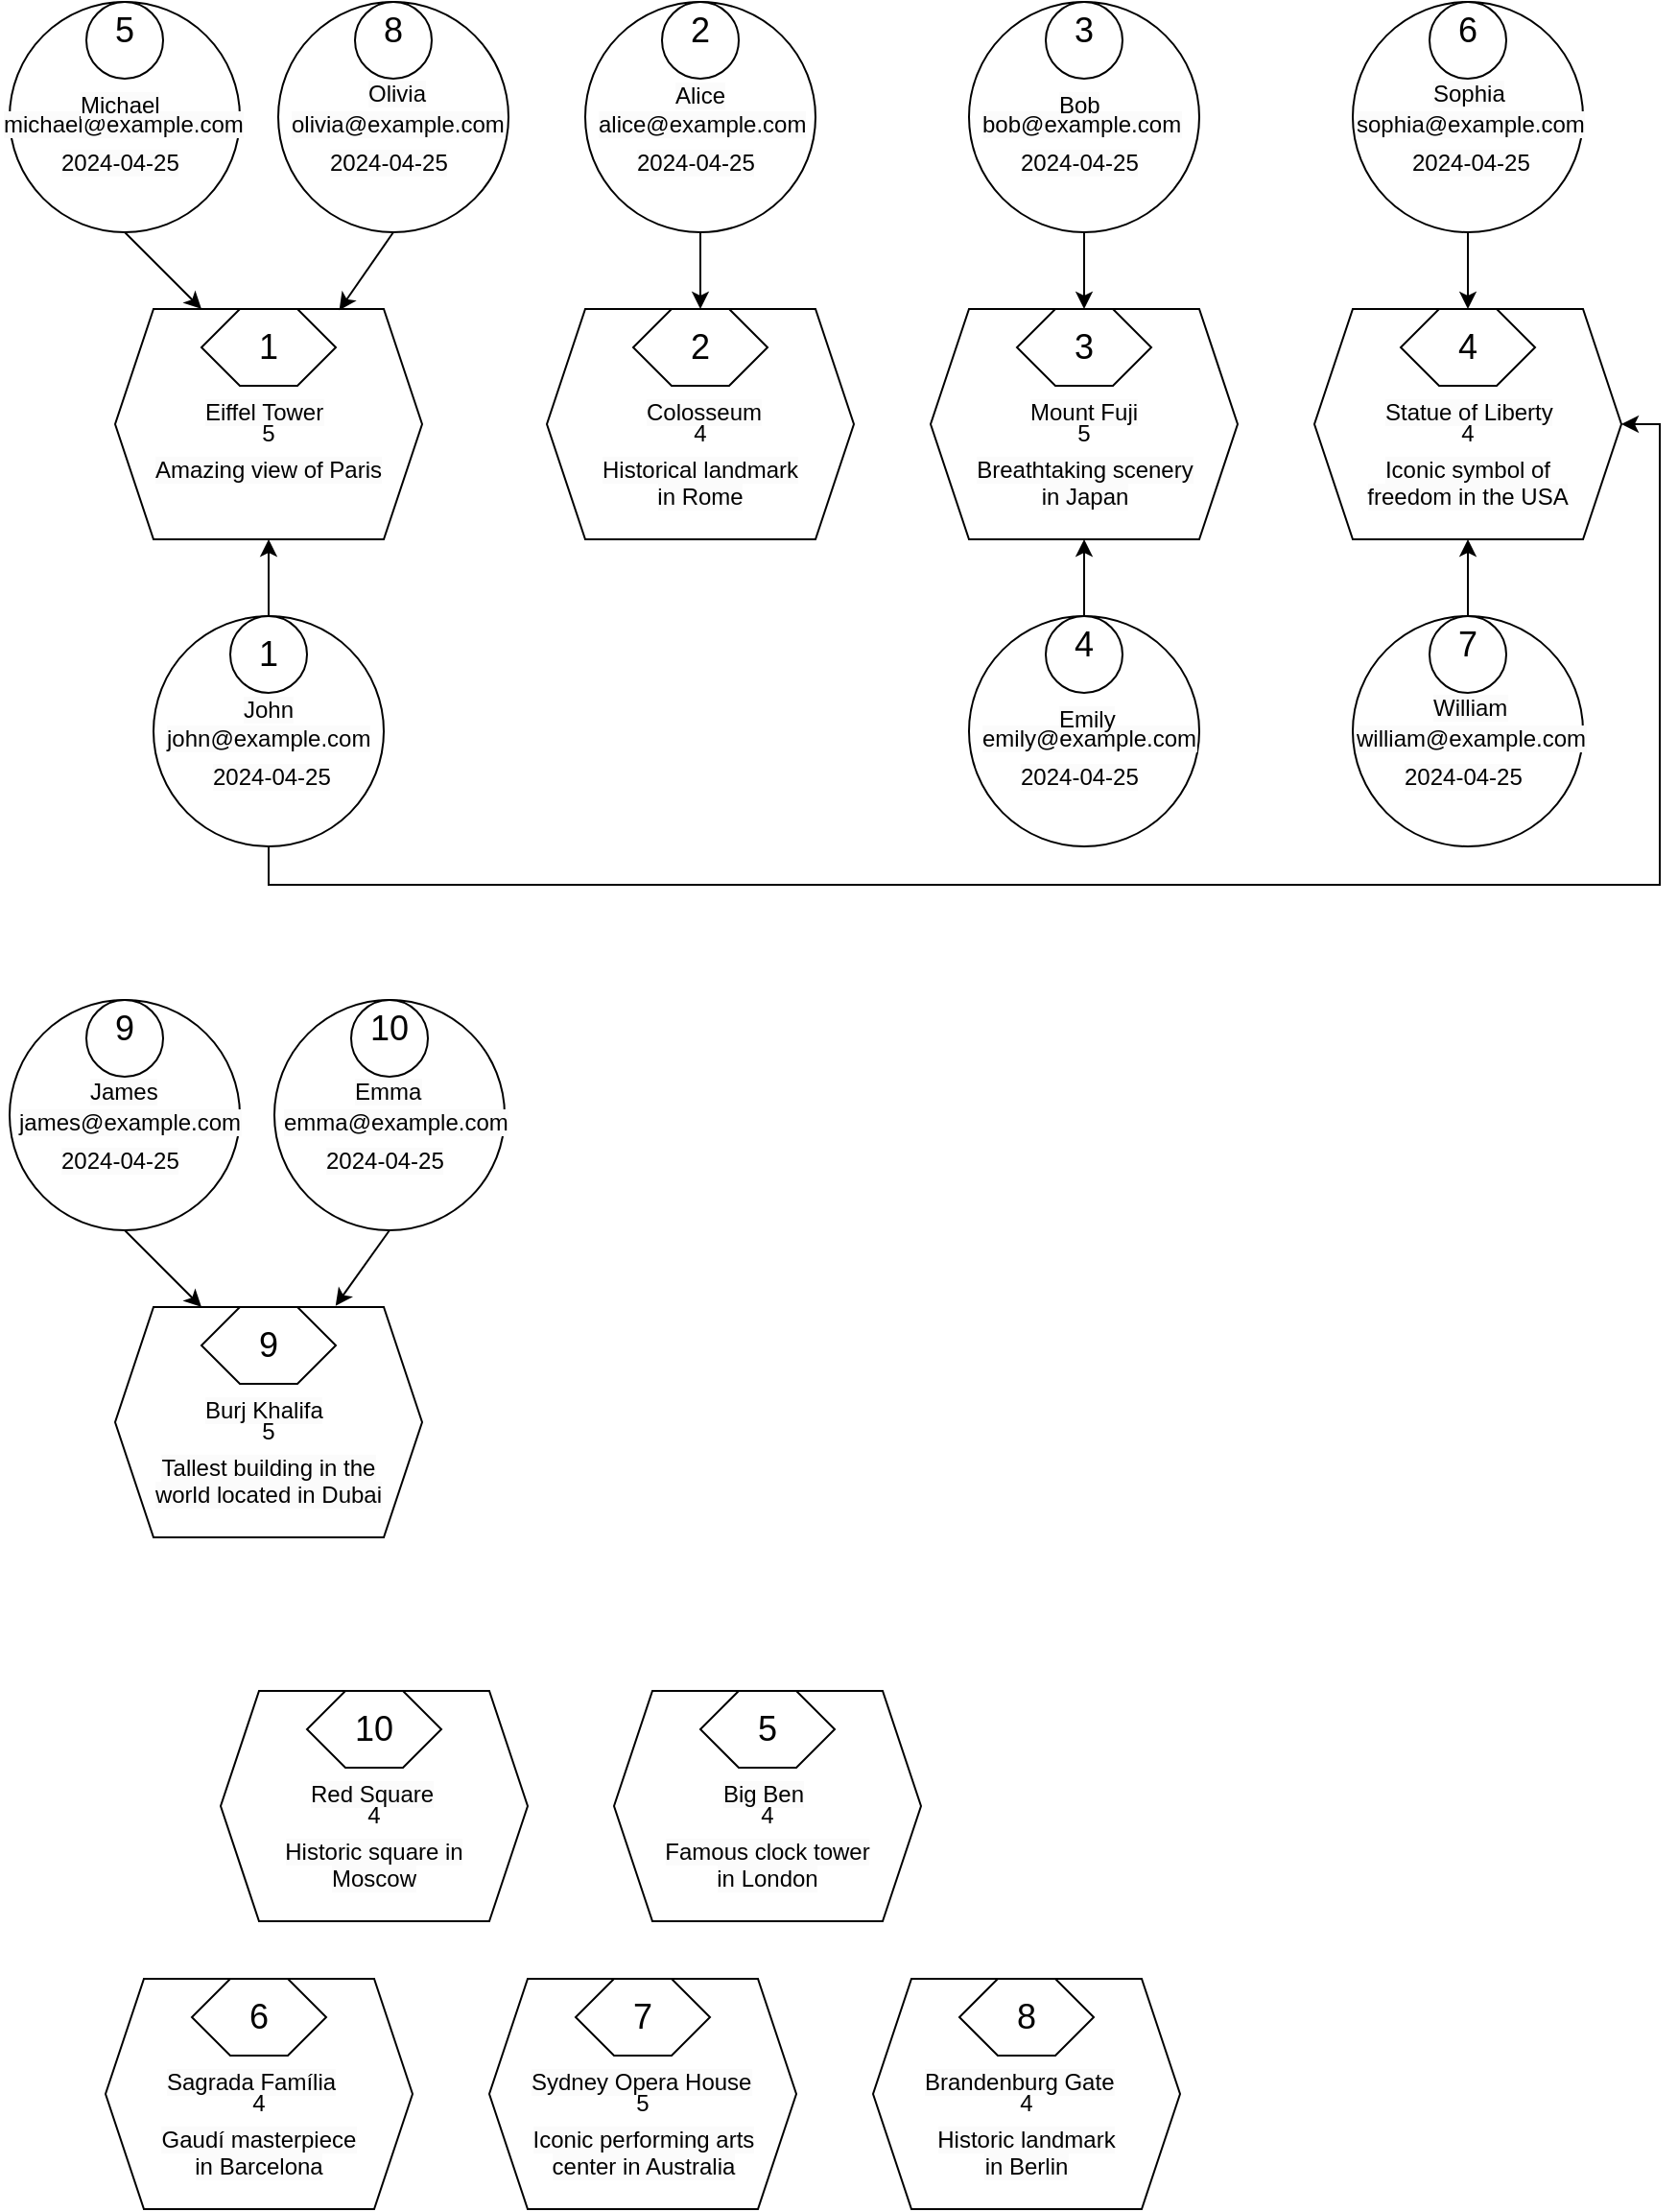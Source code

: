 <mxfile version="23.1.5" type="device">
  <diagram name="Страница — 1" id="fgAEwu1KgnqNiOHhmCx7">
    <mxGraphModel dx="1351" dy="1863" grid="1" gridSize="10" guides="1" tooltips="1" connect="1" arrows="1" fold="1" page="1" pageScale="1" pageWidth="827" pageHeight="1169" math="0" shadow="0">
      <root>
        <mxCell id="0" />
        <mxCell id="1" parent="0" />
        <mxCell id="v1UPynHFL48qkmwrka6r-1" value="" style="shape=hexagon;perimeter=hexagonPerimeter2;whiteSpace=wrap;html=1;fixedSize=1;" parent="1" vertex="1">
          <mxGeometry x="75" y="160" width="160" height="120" as="geometry" />
        </mxCell>
        <mxCell id="v1UPynHFL48qkmwrka6r-3" value="" style="shape=hexagon;perimeter=hexagonPerimeter2;whiteSpace=wrap;html=1;fixedSize=1;" parent="1" vertex="1">
          <mxGeometry x="70" y="1030" width="160" height="120" as="geometry" />
        </mxCell>
        <mxCell id="v1UPynHFL48qkmwrka6r-4" value="" style="shape=hexagon;perimeter=hexagonPerimeter2;whiteSpace=wrap;html=1;fixedSize=1;" parent="1" vertex="1">
          <mxGeometry x="270" y="1030" width="160" height="120" as="geometry" />
        </mxCell>
        <mxCell id="v1UPynHFL48qkmwrka6r-5" value="" style="shape=hexagon;perimeter=hexagonPerimeter2;whiteSpace=wrap;html=1;fixedSize=1;" parent="1" vertex="1">
          <mxGeometry x="470" y="1030" width="160" height="120" as="geometry" />
        </mxCell>
        <mxCell id="v1UPynHFL48qkmwrka6r-6" value="" style="shape=hexagon;perimeter=hexagonPerimeter2;whiteSpace=wrap;html=1;fixedSize=1;" parent="1" vertex="1">
          <mxGeometry x="75" y="680" width="160" height="120" as="geometry" />
        </mxCell>
        <mxCell id="v1UPynHFL48qkmwrka6r-7" value="" style="shape=hexagon;perimeter=hexagonPerimeter2;whiteSpace=wrap;html=1;fixedSize=1;" parent="1" vertex="1">
          <mxGeometry x="130" y="880" width="160" height="120" as="geometry" />
        </mxCell>
        <mxCell id="v1UPynHFL48qkmwrka6r-8" value="" style="shape=hexagon;perimeter=hexagonPerimeter2;whiteSpace=wrap;html=1;fixedSize=1;" parent="1" vertex="1">
          <mxGeometry x="335" y="880" width="160" height="120" as="geometry" />
        </mxCell>
        <mxCell id="v1UPynHFL48qkmwrka6r-9" value="" style="shape=hexagon;perimeter=hexagonPerimeter2;whiteSpace=wrap;html=1;fixedSize=1;" parent="1" vertex="1">
          <mxGeometry x="700" y="160" width="160" height="120" as="geometry" />
        </mxCell>
        <mxCell id="v1UPynHFL48qkmwrka6r-10" value="" style="shape=hexagon;perimeter=hexagonPerimeter2;whiteSpace=wrap;html=1;fixedSize=1;" parent="1" vertex="1">
          <mxGeometry x="500" y="160" width="160" height="120" as="geometry" />
        </mxCell>
        <mxCell id="v1UPynHFL48qkmwrka6r-11" value="" style="shape=hexagon;perimeter=hexagonPerimeter2;whiteSpace=wrap;html=1;fixedSize=1;" parent="1" vertex="1">
          <mxGeometry x="300" y="160" width="160" height="120" as="geometry" />
        </mxCell>
        <mxCell id="v1UPynHFL48qkmwrka6r-12" value="" style="shape=hexagon;perimeter=hexagonPerimeter2;whiteSpace=wrap;html=1;fixedSize=1;" parent="1" vertex="1">
          <mxGeometry x="120" y="160" width="70" height="40" as="geometry" />
        </mxCell>
        <mxCell id="v1UPynHFL48qkmwrka6r-13" value="" style="shape=hexagon;perimeter=hexagonPerimeter2;whiteSpace=wrap;html=1;fixedSize=1;" parent="1" vertex="1">
          <mxGeometry x="380" y="880" width="70" height="40" as="geometry" />
        </mxCell>
        <mxCell id="v1UPynHFL48qkmwrka6r-14" value="" style="shape=hexagon;perimeter=hexagonPerimeter2;whiteSpace=wrap;html=1;fixedSize=1;" parent="1" vertex="1">
          <mxGeometry x="745" y="160" width="70" height="40" as="geometry" />
        </mxCell>
        <mxCell id="v1UPynHFL48qkmwrka6r-15" value="" style="shape=hexagon;perimeter=hexagonPerimeter2;whiteSpace=wrap;html=1;fixedSize=1;" parent="1" vertex="1">
          <mxGeometry x="545" y="160" width="70" height="40" as="geometry" />
        </mxCell>
        <mxCell id="v1UPynHFL48qkmwrka6r-16" value="" style="shape=hexagon;perimeter=hexagonPerimeter2;whiteSpace=wrap;html=1;fixedSize=1;" parent="1" vertex="1">
          <mxGeometry x="345" y="160" width="70" height="40" as="geometry" />
        </mxCell>
        <mxCell id="v1UPynHFL48qkmwrka6r-17" value="" style="shape=hexagon;perimeter=hexagonPerimeter2;whiteSpace=wrap;html=1;fixedSize=1;" parent="1" vertex="1">
          <mxGeometry x="115" y="1030" width="70" height="40" as="geometry" />
        </mxCell>
        <mxCell id="v1UPynHFL48qkmwrka6r-18" value="" style="shape=hexagon;perimeter=hexagonPerimeter2;whiteSpace=wrap;html=1;fixedSize=1;" parent="1" vertex="1">
          <mxGeometry x="315" y="1030" width="70" height="40" as="geometry" />
        </mxCell>
        <mxCell id="v1UPynHFL48qkmwrka6r-19" value="" style="shape=hexagon;perimeter=hexagonPerimeter2;whiteSpace=wrap;html=1;fixedSize=1;" parent="1" vertex="1">
          <mxGeometry x="515" y="1030" width="70" height="40" as="geometry" />
        </mxCell>
        <mxCell id="v1UPynHFL48qkmwrka6r-20" value="" style="shape=hexagon;perimeter=hexagonPerimeter2;whiteSpace=wrap;html=1;fixedSize=1;" parent="1" vertex="1">
          <mxGeometry x="120" y="680" width="70" height="40" as="geometry" />
        </mxCell>
        <mxCell id="v1UPynHFL48qkmwrka6r-21" value="" style="shape=hexagon;perimeter=hexagonPerimeter2;whiteSpace=wrap;html=1;fixedSize=1;" parent="1" vertex="1">
          <mxGeometry x="175" y="880" width="70" height="40" as="geometry" />
        </mxCell>
        <mxCell id="v1UPynHFL48qkmwrka6r-23" value="&lt;font style=&quot;font-size: 18px;&quot;&gt;1&lt;/font&gt;" style="text;html=1;align=center;verticalAlign=middle;whiteSpace=wrap;rounded=0;" parent="1" vertex="1">
          <mxGeometry x="125" y="165" width="60" height="30" as="geometry" />
        </mxCell>
        <mxCell id="v1UPynHFL48qkmwrka6r-24" value="&lt;font style=&quot;font-size: 18px;&quot;&gt;2&lt;/font&gt;" style="text;html=1;align=center;verticalAlign=middle;whiteSpace=wrap;rounded=0;" parent="1" vertex="1">
          <mxGeometry x="350" y="165" width="60" height="30" as="geometry" />
        </mxCell>
        <mxCell id="v1UPynHFL48qkmwrka6r-25" value="&lt;font style=&quot;font-size: 18px;&quot;&gt;3&lt;/font&gt;" style="text;html=1;align=center;verticalAlign=middle;whiteSpace=wrap;rounded=0;" parent="1" vertex="1">
          <mxGeometry x="550" y="165" width="60" height="30" as="geometry" />
        </mxCell>
        <mxCell id="v1UPynHFL48qkmwrka6r-26" value="&lt;font style=&quot;font-size: 18px;&quot;&gt;4&lt;/font&gt;" style="text;html=1;align=center;verticalAlign=middle;whiteSpace=wrap;rounded=0;" parent="1" vertex="1">
          <mxGeometry x="750" y="165" width="60" height="30" as="geometry" />
        </mxCell>
        <mxCell id="v1UPynHFL48qkmwrka6r-27" value="&lt;font style=&quot;font-size: 18px;&quot;&gt;5&lt;/font&gt;" style="text;html=1;align=center;verticalAlign=middle;whiteSpace=wrap;rounded=0;" parent="1" vertex="1">
          <mxGeometry x="385" y="885" width="60" height="30" as="geometry" />
        </mxCell>
        <mxCell id="v1UPynHFL48qkmwrka6r-28" value="&lt;font style=&quot;font-size: 18px;&quot;&gt;6&lt;/font&gt;" style="text;html=1;align=center;verticalAlign=middle;whiteSpace=wrap;rounded=0;" parent="1" vertex="1">
          <mxGeometry x="120" y="1035" width="60" height="30" as="geometry" />
        </mxCell>
        <mxCell id="v1UPynHFL48qkmwrka6r-29" value="&lt;font style=&quot;font-size: 18px;&quot;&gt;7&lt;/font&gt;" style="text;html=1;align=center;verticalAlign=middle;whiteSpace=wrap;rounded=0;" parent="1" vertex="1">
          <mxGeometry x="320" y="1035" width="60" height="30" as="geometry" />
        </mxCell>
        <mxCell id="v1UPynHFL48qkmwrka6r-30" value="&lt;font style=&quot;font-size: 18px;&quot;&gt;8&lt;/font&gt;" style="text;html=1;align=center;verticalAlign=middle;whiteSpace=wrap;rounded=0;" parent="1" vertex="1">
          <mxGeometry x="520" y="1035" width="60" height="30" as="geometry" />
        </mxCell>
        <mxCell id="v1UPynHFL48qkmwrka6r-31" value="&lt;font style=&quot;font-size: 18px;&quot;&gt;9&lt;/font&gt;" style="text;html=1;align=center;verticalAlign=middle;whiteSpace=wrap;rounded=0;" parent="1" vertex="1">
          <mxGeometry x="125" y="685" width="60" height="30" as="geometry" />
        </mxCell>
        <mxCell id="v1UPynHFL48qkmwrka6r-32" value="&lt;font style=&quot;font-size: 18px;&quot;&gt;10&lt;/font&gt;" style="text;html=1;align=center;verticalAlign=middle;whiteSpace=wrap;rounded=0;" parent="1" vertex="1">
          <mxGeometry x="180" y="885" width="60" height="30" as="geometry" />
        </mxCell>
        <mxCell id="v1UPynHFL48qkmwrka6r-33" value="&lt;span style=&quot;color: rgb(0, 0, 0); font-family: Helvetica; font-size: 12px; font-style: normal; font-variant-ligatures: normal; font-variant-caps: normal; font-weight: 400; letter-spacing: normal; orphans: 2; text-align: left; text-indent: 0px; text-transform: none; widows: 2; word-spacing: 0px; -webkit-text-stroke-width: 0px; background-color: rgb(251, 251, 251); text-decoration-thickness: initial; text-decoration-style: initial; text-decoration-color: initial; float: none; display: inline !important;&quot;&gt;Eiffel Tower&lt;/span&gt;" style="text;whiteSpace=wrap;html=1;" parent="1" vertex="1">
          <mxGeometry x="120" y="200" width="70" height="40" as="geometry" />
        </mxCell>
        <mxCell id="v1UPynHFL48qkmwrka6r-34" value="&lt;span style=&quot;color: rgb(0, 0, 0); font-family: Helvetica; font-size: 12px; font-style: normal; font-variant-ligatures: normal; font-variant-caps: normal; font-weight: 400; letter-spacing: normal; orphans: 2; text-align: left; text-indent: 0px; text-transform: none; widows: 2; word-spacing: 0px; -webkit-text-stroke-width: 0px; background-color: rgb(251, 251, 251); text-decoration-thickness: initial; text-decoration-style: initial; text-decoration-color: initial; float: none; display: inline !important;&quot;&gt;Colosseum&lt;/span&gt;" style="text;whiteSpace=wrap;html=1;" parent="1" vertex="1">
          <mxGeometry x="350" y="200" width="60" height="40" as="geometry" />
        </mxCell>
        <mxCell id="v1UPynHFL48qkmwrka6r-35" value="&lt;span style=&quot;color: rgb(0, 0, 0); font-family: Helvetica; font-size: 12px; font-style: normal; font-variant-ligatures: normal; font-variant-caps: normal; font-weight: 400; letter-spacing: normal; orphans: 2; text-align: left; text-indent: 0px; text-transform: none; widows: 2; word-spacing: 0px; -webkit-text-stroke-width: 0px; background-color: rgb(251, 251, 251); text-decoration-thickness: initial; text-decoration-style: initial; text-decoration-color: initial; float: none; display: inline !important;&quot;&gt;Mount Fuji&lt;/span&gt;" style="text;whiteSpace=wrap;html=1;" parent="1" vertex="1">
          <mxGeometry x="550" y="200" width="60" height="40" as="geometry" />
        </mxCell>
        <mxCell id="v1UPynHFL48qkmwrka6r-36" value="&lt;span style=&quot;color: rgb(0, 0, 0); font-family: Helvetica; font-size: 12px; font-style: normal; font-variant-ligatures: normal; font-variant-caps: normal; font-weight: 400; letter-spacing: normal; orphans: 2; text-align: left; text-indent: 0px; text-transform: none; widows: 2; word-spacing: 0px; -webkit-text-stroke-width: 0px; background-color: rgb(251, 251, 251); text-decoration-thickness: initial; text-decoration-style: initial; text-decoration-color: initial; float: none; display: inline !important;&quot;&gt;Statue of Liberty&lt;/span&gt;" style="text;whiteSpace=wrap;html=1;" parent="1" vertex="1">
          <mxGeometry x="735" y="200" width="90" height="40" as="geometry" />
        </mxCell>
        <mxCell id="v1UPynHFL48qkmwrka6r-37" value="&lt;span style=&quot;color: rgb(0, 0, 0); font-family: Helvetica; font-size: 12px; font-style: normal; font-variant-ligatures: normal; font-variant-caps: normal; font-weight: 400; letter-spacing: normal; orphans: 2; text-align: left; text-indent: 0px; text-transform: none; widows: 2; word-spacing: 0px; -webkit-text-stroke-width: 0px; background-color: rgb(251, 251, 251); text-decoration-thickness: initial; text-decoration-style: initial; text-decoration-color: initial; float: none; display: inline !important;&quot;&gt;Big Ben&lt;/span&gt;" style="text;whiteSpace=wrap;html=1;" parent="1" vertex="1">
          <mxGeometry x="390" y="920" width="50" height="40" as="geometry" />
        </mxCell>
        <mxCell id="v1UPynHFL48qkmwrka6r-38" value="&lt;span style=&quot;color: rgb(0, 0, 0); font-family: Helvetica; font-size: 12px; font-style: normal; font-variant-ligatures: normal; font-variant-caps: normal; font-weight: 400; letter-spacing: normal; orphans: 2; text-align: left; text-indent: 0px; text-transform: none; widows: 2; word-spacing: 0px; -webkit-text-stroke-width: 0px; background-color: rgb(251, 251, 251); text-decoration-thickness: initial; text-decoration-style: initial; text-decoration-color: initial; float: none; display: inline !important;&quot;&gt;Sagrada Família&lt;/span&gt;" style="text;whiteSpace=wrap;html=1;" parent="1" vertex="1">
          <mxGeometry x="100" y="1070" width="100" height="40" as="geometry" />
        </mxCell>
        <mxCell id="v1UPynHFL48qkmwrka6r-39" value="&lt;span style=&quot;color: rgb(0, 0, 0); font-family: Helvetica; font-size: 12px; font-style: normal; font-variant-ligatures: normal; font-variant-caps: normal; font-weight: 400; letter-spacing: normal; orphans: 2; text-align: left; text-indent: 0px; text-transform: none; widows: 2; word-spacing: 0px; -webkit-text-stroke-width: 0px; background-color: rgb(251, 251, 251); text-decoration-thickness: initial; text-decoration-style: initial; text-decoration-color: initial; float: none; display: inline !important;&quot;&gt;Sydney Opera House&lt;/span&gt;" style="text;whiteSpace=wrap;html=1;" parent="1" vertex="1">
          <mxGeometry x="290" y="1070" width="120" height="40" as="geometry" />
        </mxCell>
        <mxCell id="v1UPynHFL48qkmwrka6r-40" value="&lt;span style=&quot;color: rgb(0, 0, 0); font-family: Helvetica; font-size: 12px; font-style: normal; font-variant-ligatures: normal; font-variant-caps: normal; font-weight: 400; letter-spacing: normal; orphans: 2; text-align: left; text-indent: 0px; text-transform: none; widows: 2; word-spacing: 0px; -webkit-text-stroke-width: 0px; background-color: rgb(251, 251, 251); text-decoration-thickness: initial; text-decoration-style: initial; text-decoration-color: initial; float: none; display: inline !important;&quot;&gt;Brandenburg Gate&lt;/span&gt;" style="text;whiteSpace=wrap;html=1;" parent="1" vertex="1">
          <mxGeometry x="495" y="1070" width="110" height="40" as="geometry" />
        </mxCell>
        <mxCell id="v1UPynHFL48qkmwrka6r-41" value="&lt;span style=&quot;color: rgb(0, 0, 0); font-family: Helvetica; font-size: 12px; font-style: normal; font-variant-ligatures: normal; font-variant-caps: normal; font-weight: 400; letter-spacing: normal; orphans: 2; text-align: left; text-indent: 0px; text-transform: none; widows: 2; word-spacing: 0px; -webkit-text-stroke-width: 0px; background-color: rgb(251, 251, 251); text-decoration-thickness: initial; text-decoration-style: initial; text-decoration-color: initial; float: none; display: inline !important;&quot;&gt;Burj Khalifa&lt;/span&gt;" style="text;whiteSpace=wrap;html=1;" parent="1" vertex="1">
          <mxGeometry x="120" y="720" width="70" height="40" as="geometry" />
        </mxCell>
        <mxCell id="v1UPynHFL48qkmwrka6r-42" value="&lt;span style=&quot;color: rgb(0, 0, 0); font-family: Helvetica; font-size: 12px; font-style: normal; font-variant-ligatures: normal; font-variant-caps: normal; font-weight: 400; letter-spacing: normal; orphans: 2; text-align: left; text-indent: 0px; text-transform: none; widows: 2; word-spacing: 0px; -webkit-text-stroke-width: 0px; background-color: rgb(251, 251, 251); text-decoration-thickness: initial; text-decoration-style: initial; text-decoration-color: initial; float: none; display: inline !important;&quot;&gt;Red Square&lt;/span&gt;" style="text;whiteSpace=wrap;html=1;" parent="1" vertex="1">
          <mxGeometry x="175" y="920" width="70" height="40" as="geometry" />
        </mxCell>
        <mxCell id="v1UPynHFL48qkmwrka6r-43" value="5" style="text;html=1;align=center;verticalAlign=middle;whiteSpace=wrap;rounded=0;" parent="1" vertex="1">
          <mxGeometry x="125" y="210" width="60" height="30" as="geometry" />
        </mxCell>
        <mxCell id="v1UPynHFL48qkmwrka6r-44" value="5" style="text;html=1;align=center;verticalAlign=middle;whiteSpace=wrap;rounded=0;" parent="1" vertex="1">
          <mxGeometry x="125" y="730" width="60" height="30" as="geometry" />
        </mxCell>
        <mxCell id="v1UPynHFL48qkmwrka6r-45" value="5" style="text;html=1;align=center;verticalAlign=middle;whiteSpace=wrap;rounded=0;" parent="1" vertex="1">
          <mxGeometry x="320" y="1080" width="60" height="30" as="geometry" />
        </mxCell>
        <mxCell id="v1UPynHFL48qkmwrka6r-46" value="5" style="text;html=1;align=center;verticalAlign=middle;whiteSpace=wrap;rounded=0;" parent="1" vertex="1">
          <mxGeometry x="550" y="210" width="60" height="30" as="geometry" />
        </mxCell>
        <mxCell id="v1UPynHFL48qkmwrka6r-47" value="4" style="text;html=1;align=center;verticalAlign=middle;whiteSpace=wrap;rounded=0;" parent="1" vertex="1">
          <mxGeometry x="385" y="930" width="60" height="30" as="geometry" />
        </mxCell>
        <mxCell id="v1UPynHFL48qkmwrka6r-48" value="4" style="text;html=1;align=center;verticalAlign=middle;whiteSpace=wrap;rounded=0;" parent="1" vertex="1">
          <mxGeometry x="750" y="210" width="60" height="30" as="geometry" />
        </mxCell>
        <mxCell id="v1UPynHFL48qkmwrka6r-49" value="4" style="text;html=1;align=center;verticalAlign=middle;whiteSpace=wrap;rounded=0;" parent="1" vertex="1">
          <mxGeometry x="350" y="210" width="60" height="30" as="geometry" />
        </mxCell>
        <mxCell id="v1UPynHFL48qkmwrka6r-50" value="4" style="text;html=1;align=center;verticalAlign=middle;whiteSpace=wrap;rounded=0;" parent="1" vertex="1">
          <mxGeometry x="120" y="1080" width="60" height="30" as="geometry" />
        </mxCell>
        <mxCell id="v1UPynHFL48qkmwrka6r-51" value="4" style="text;html=1;align=center;verticalAlign=middle;whiteSpace=wrap;rounded=0;" parent="1" vertex="1">
          <mxGeometry x="520" y="1080" width="60" height="30" as="geometry" />
        </mxCell>
        <mxCell id="v1UPynHFL48qkmwrka6r-52" value="4" style="text;html=1;align=center;verticalAlign=middle;whiteSpace=wrap;rounded=0;" parent="1" vertex="1">
          <mxGeometry x="180" y="930" width="60" height="30" as="geometry" />
        </mxCell>
        <mxCell id="v1UPynHFL48qkmwrka6r-53" value="&lt;span style=&quot;color: rgb(0, 0, 0); font-family: Helvetica; font-size: 12px; font-style: normal; font-variant-ligatures: normal; font-variant-caps: normal; font-weight: 400; letter-spacing: normal; orphans: 2; text-indent: 0px; text-transform: none; widows: 2; word-spacing: 0px; -webkit-text-stroke-width: 0px; background-color: rgb(251, 251, 251); text-decoration-thickness: initial; text-decoration-style: initial; text-decoration-color: initial; float: none; display: inline !important;&quot;&gt;Amazing view of Paris&lt;/span&gt;" style="text;whiteSpace=wrap;html=1;align=center;" parent="1" vertex="1">
          <mxGeometry x="90" y="230" width="130" height="40" as="geometry" />
        </mxCell>
        <mxCell id="v1UPynHFL48qkmwrka6r-54" value="&lt;span style=&quot;color: rgb(0, 0, 0); font-family: Helvetica; font-size: 12px; font-style: normal; font-variant-ligatures: normal; font-variant-caps: normal; font-weight: 400; letter-spacing: normal; orphans: 2; text-indent: 0px; text-transform: none; widows: 2; word-spacing: 0px; -webkit-text-stroke-width: 0px; background-color: rgb(251, 251, 251); text-decoration-thickness: initial; text-decoration-style: initial; text-decoration-color: initial; float: none; display: inline !important;&quot;&gt;Historical landmark in Rome&lt;/span&gt;" style="text;whiteSpace=wrap;html=1;align=center;" parent="1" vertex="1">
          <mxGeometry x="325" y="230" width="110" height="40" as="geometry" />
        </mxCell>
        <mxCell id="v1UPynHFL48qkmwrka6r-55" value="&lt;span style=&quot;color: rgb(0, 0, 0); font-family: Helvetica; font-size: 12px; font-style: normal; font-variant-ligatures: normal; font-variant-caps: normal; font-weight: 400; letter-spacing: normal; orphans: 2; text-indent: 0px; text-transform: none; widows: 2; word-spacing: 0px; -webkit-text-stroke-width: 0px; background-color: rgb(251, 251, 251); text-decoration-thickness: initial; text-decoration-style: initial; text-decoration-color: initial; float: none; display: inline !important;&quot;&gt;Breathtaking scenery in Japan&lt;/span&gt;" style="text;whiteSpace=wrap;html=1;align=center;" parent="1" vertex="1">
          <mxGeometry x="522.5" y="230" width="115" height="40" as="geometry" />
        </mxCell>
        <mxCell id="v1UPynHFL48qkmwrka6r-56" value="&lt;span style=&quot;color: rgb(0, 0, 0); font-family: Helvetica; font-size: 12px; font-style: normal; font-variant-ligatures: normal; font-variant-caps: normal; font-weight: 400; letter-spacing: normal; orphans: 2; text-indent: 0px; text-transform: none; widows: 2; word-spacing: 0px; -webkit-text-stroke-width: 0px; background-color: rgb(251, 251, 251); text-decoration-thickness: initial; text-decoration-style: initial; text-decoration-color: initial; float: none; display: inline !important;&quot;&gt;Iconic symbol of freedom in the USA&lt;/span&gt;" style="text;whiteSpace=wrap;html=1;align=center;" parent="1" vertex="1">
          <mxGeometry x="720" y="230" width="120" height="40" as="geometry" />
        </mxCell>
        <mxCell id="v1UPynHFL48qkmwrka6r-57" value="&lt;span style=&quot;color: rgb(0, 0, 0); font-family: Helvetica; font-size: 12px; font-style: normal; font-variant-ligatures: normal; font-variant-caps: normal; font-weight: 400; letter-spacing: normal; orphans: 2; text-indent: 0px; text-transform: none; widows: 2; word-spacing: 0px; -webkit-text-stroke-width: 0px; background-color: rgb(251, 251, 251); text-decoration-thickness: initial; text-decoration-style: initial; text-decoration-color: initial; float: none; display: inline !important;&quot;&gt;Famous clock tower in London&lt;/span&gt;" style="text;whiteSpace=wrap;html=1;align=center;" parent="1" vertex="1">
          <mxGeometry x="355" y="950" width="120" height="40" as="geometry" />
        </mxCell>
        <mxCell id="v1UPynHFL48qkmwrka6r-58" value="&lt;span style=&quot;color: rgb(0, 0, 0); font-family: Helvetica; font-size: 12px; font-style: normal; font-variant-ligatures: normal; font-variant-caps: normal; font-weight: 400; letter-spacing: normal; orphans: 2; text-indent: 0px; text-transform: none; widows: 2; word-spacing: 0px; -webkit-text-stroke-width: 0px; background-color: rgb(251, 251, 251); text-decoration-thickness: initial; text-decoration-style: initial; text-decoration-color: initial; float: none; display: inline !important;&quot;&gt;Gaudí masterpiece in Barcelona&lt;/span&gt;" style="text;whiteSpace=wrap;html=1;align=center;" parent="1" vertex="1">
          <mxGeometry x="95" y="1100" width="110" height="40" as="geometry" />
        </mxCell>
        <mxCell id="v1UPynHFL48qkmwrka6r-59" value="&lt;span style=&quot;color: rgb(0, 0, 0); font-family: Helvetica; font-size: 12px; font-style: normal; font-variant-ligatures: normal; font-variant-caps: normal; font-weight: 400; letter-spacing: normal; orphans: 2; text-indent: 0px; text-transform: none; widows: 2; word-spacing: 0px; -webkit-text-stroke-width: 0px; background-color: rgb(251, 251, 251); text-decoration-thickness: initial; text-decoration-style: initial; text-decoration-color: initial; float: none; display: inline !important;&quot;&gt;Iconic performing arts center in Australia&lt;/span&gt;" style="text;whiteSpace=wrap;html=1;align=center;" parent="1" vertex="1">
          <mxGeometry x="277.5" y="1100" width="145" height="40" as="geometry" />
        </mxCell>
        <mxCell id="v1UPynHFL48qkmwrka6r-60" value="&lt;span style=&quot;color: rgb(0, 0, 0); font-family: Helvetica; font-size: 12px; font-style: normal; font-variant-ligatures: normal; font-variant-caps: normal; font-weight: 400; letter-spacing: normal; orphans: 2; text-indent: 0px; text-transform: none; widows: 2; word-spacing: 0px; -webkit-text-stroke-width: 0px; background-color: rgb(251, 251, 251); text-decoration-thickness: initial; text-decoration-style: initial; text-decoration-color: initial; float: none; display: inline !important;&quot;&gt;Historic landmark in Berlin&lt;/span&gt;" style="text;whiteSpace=wrap;html=1;align=center;" parent="1" vertex="1">
          <mxGeometry x="500" y="1100" width="100" height="40" as="geometry" />
        </mxCell>
        <mxCell id="v1UPynHFL48qkmwrka6r-61" value="&lt;span style=&quot;color: rgb(0, 0, 0); font-family: Helvetica; font-size: 12px; font-style: normal; font-variant-ligatures: normal; font-variant-caps: normal; font-weight: 400; letter-spacing: normal; orphans: 2; text-indent: 0px; text-transform: none; widows: 2; word-spacing: 0px; -webkit-text-stroke-width: 0px; background-color: rgb(251, 251, 251); text-decoration-thickness: initial; text-decoration-style: initial; text-decoration-color: initial; float: none; display: inline !important;&quot;&gt;Tallest building in the world located in Dubai&lt;/span&gt;" style="text;whiteSpace=wrap;html=1;align=center;" parent="1" vertex="1">
          <mxGeometry x="85" y="750" width="140" height="40" as="geometry" />
        </mxCell>
        <mxCell id="v1UPynHFL48qkmwrka6r-62" value="&lt;span style=&quot;color: rgb(0, 0, 0); font-family: Helvetica; font-size: 12px; font-style: normal; font-variant-ligatures: normal; font-variant-caps: normal; font-weight: 400; letter-spacing: normal; orphans: 2; text-indent: 0px; text-transform: none; widows: 2; word-spacing: 0px; -webkit-text-stroke-width: 0px; background-color: rgb(251, 251, 251); text-decoration-thickness: initial; text-decoration-style: initial; text-decoration-color: initial; float: none; display: inline !important;&quot;&gt;Historic square in Moscow&lt;/span&gt;" style="text;whiteSpace=wrap;html=1;align=center;" parent="1" vertex="1">
          <mxGeometry x="155" y="950" width="110" height="40" as="geometry" />
        </mxCell>
        <mxCell id="BFghRXeHrNISmmPylCwT-69" style="edgeStyle=orthogonalEdgeStyle;rounded=0;orthogonalLoop=1;jettySize=auto;html=1;exitX=0.5;exitY=1;exitDx=0;exitDy=0;entryX=1;entryY=0.5;entryDx=0;entryDy=0;" edge="1" parent="1" source="BFghRXeHrNISmmPylCwT-1" target="v1UPynHFL48qkmwrka6r-9">
          <mxGeometry relative="1" as="geometry" />
        </mxCell>
        <mxCell id="BFghRXeHrNISmmPylCwT-1" value="" style="ellipse;whiteSpace=wrap;html=1;" vertex="1" parent="1">
          <mxGeometry x="95" y="320" width="120" height="120" as="geometry" />
        </mxCell>
        <mxCell id="BFghRXeHrNISmmPylCwT-63" style="rounded=0;orthogonalLoop=1;jettySize=auto;html=1;exitX=0.5;exitY=1;exitDx=0;exitDy=0;" edge="1" parent="1" source="BFghRXeHrNISmmPylCwT-2">
          <mxGeometry relative="1" as="geometry">
            <mxPoint x="120" y="160" as="targetPoint" />
          </mxGeometry>
        </mxCell>
        <mxCell id="BFghRXeHrNISmmPylCwT-2" value="" style="ellipse;whiteSpace=wrap;html=1;" vertex="1" parent="1">
          <mxGeometry x="20" width="120" height="120" as="geometry" />
        </mxCell>
        <mxCell id="BFghRXeHrNISmmPylCwT-3" value="" style="ellipse;whiteSpace=wrap;html=1;" vertex="1" parent="1">
          <mxGeometry x="520" y="320" width="120" height="120" as="geometry" />
        </mxCell>
        <mxCell id="BFghRXeHrNISmmPylCwT-67" style="edgeStyle=orthogonalEdgeStyle;rounded=0;orthogonalLoop=1;jettySize=auto;html=1;exitX=0.5;exitY=1;exitDx=0;exitDy=0;entryX=0.5;entryY=0;entryDx=0;entryDy=0;" edge="1" parent="1" source="BFghRXeHrNISmmPylCwT-4" target="v1UPynHFL48qkmwrka6r-15">
          <mxGeometry relative="1" as="geometry" />
        </mxCell>
        <mxCell id="BFghRXeHrNISmmPylCwT-4" value="" style="ellipse;whiteSpace=wrap;html=1;" vertex="1" parent="1">
          <mxGeometry x="520" width="120" height="120" as="geometry" />
        </mxCell>
        <mxCell id="BFghRXeHrNISmmPylCwT-66" style="edgeStyle=orthogonalEdgeStyle;rounded=0;orthogonalLoop=1;jettySize=auto;html=1;exitX=0.5;exitY=1;exitDx=0;exitDy=0;entryX=0.5;entryY=0;entryDx=0;entryDy=0;" edge="1" parent="1" source="BFghRXeHrNISmmPylCwT-5" target="v1UPynHFL48qkmwrka6r-16">
          <mxGeometry relative="1" as="geometry" />
        </mxCell>
        <mxCell id="BFghRXeHrNISmmPylCwT-5" value="" style="ellipse;whiteSpace=wrap;html=1;" vertex="1" parent="1">
          <mxGeometry x="320" width="120" height="120" as="geometry" />
        </mxCell>
        <mxCell id="BFghRXeHrNISmmPylCwT-70" style="edgeStyle=orthogonalEdgeStyle;rounded=0;orthogonalLoop=1;jettySize=auto;html=1;exitX=0.5;exitY=1;exitDx=0;exitDy=0;" edge="1" parent="1" source="BFghRXeHrNISmmPylCwT-6">
          <mxGeometry relative="1" as="geometry">
            <mxPoint x="780" y="160" as="targetPoint" />
          </mxGeometry>
        </mxCell>
        <mxCell id="BFghRXeHrNISmmPylCwT-6" value="" style="ellipse;whiteSpace=wrap;html=1;" vertex="1" parent="1">
          <mxGeometry x="720" width="120" height="120" as="geometry" />
        </mxCell>
        <mxCell id="BFghRXeHrNISmmPylCwT-72" style="rounded=0;orthogonalLoop=1;jettySize=auto;html=1;exitX=0.5;exitY=1;exitDx=0;exitDy=0;" edge="1" parent="1" source="BFghRXeHrNISmmPylCwT-7">
          <mxGeometry relative="1" as="geometry">
            <mxPoint x="120" y="680" as="targetPoint" />
          </mxGeometry>
        </mxCell>
        <mxCell id="BFghRXeHrNISmmPylCwT-7" value="" style="ellipse;whiteSpace=wrap;html=1;" vertex="1" parent="1">
          <mxGeometry x="20" y="520" width="120" height="120" as="geometry" />
        </mxCell>
        <mxCell id="BFghRXeHrNISmmPylCwT-8" value="" style="ellipse;whiteSpace=wrap;html=1;" vertex="1" parent="1">
          <mxGeometry x="160" width="120" height="120" as="geometry" />
        </mxCell>
        <mxCell id="BFghRXeHrNISmmPylCwT-9" value="" style="ellipse;whiteSpace=wrap;html=1;" vertex="1" parent="1">
          <mxGeometry x="720" y="320" width="120" height="120" as="geometry" />
        </mxCell>
        <mxCell id="BFghRXeHrNISmmPylCwT-10" value="" style="ellipse;whiteSpace=wrap;html=1;" vertex="1" parent="1">
          <mxGeometry x="158" y="520" width="120" height="120" as="geometry" />
        </mxCell>
        <mxCell id="BFghRXeHrNISmmPylCwT-65" style="edgeStyle=orthogonalEdgeStyle;rounded=0;orthogonalLoop=1;jettySize=auto;html=1;exitX=0.5;exitY=0;exitDx=0;exitDy=0;entryX=0.5;entryY=1;entryDx=0;entryDy=0;" edge="1" parent="1" source="BFghRXeHrNISmmPylCwT-11" target="v1UPynHFL48qkmwrka6r-1">
          <mxGeometry relative="1" as="geometry" />
        </mxCell>
        <mxCell id="BFghRXeHrNISmmPylCwT-11" value="" style="ellipse;whiteSpace=wrap;html=1;" vertex="1" parent="1">
          <mxGeometry x="135" y="320" width="40" height="40" as="geometry" />
        </mxCell>
        <mxCell id="BFghRXeHrNISmmPylCwT-12" value="" style="ellipse;whiteSpace=wrap;html=1;" vertex="1" parent="1">
          <mxGeometry x="60" width="40" height="40" as="geometry" />
        </mxCell>
        <mxCell id="BFghRXeHrNISmmPylCwT-13" value="" style="ellipse;whiteSpace=wrap;html=1;" vertex="1" parent="1">
          <mxGeometry x="560" y="320" width="40" height="40" as="geometry" />
        </mxCell>
        <mxCell id="BFghRXeHrNISmmPylCwT-14" value="" style="ellipse;whiteSpace=wrap;html=1;" vertex="1" parent="1">
          <mxGeometry x="560" width="40" height="40" as="geometry" />
        </mxCell>
        <mxCell id="BFghRXeHrNISmmPylCwT-15" value="" style="ellipse;whiteSpace=wrap;html=1;" vertex="1" parent="1">
          <mxGeometry x="360" width="40" height="40" as="geometry" />
        </mxCell>
        <mxCell id="BFghRXeHrNISmmPylCwT-16" value="" style="ellipse;whiteSpace=wrap;html=1;" vertex="1" parent="1">
          <mxGeometry x="760" width="40" height="40" as="geometry" />
        </mxCell>
        <mxCell id="BFghRXeHrNISmmPylCwT-17" value="" style="ellipse;whiteSpace=wrap;html=1;" vertex="1" parent="1">
          <mxGeometry x="198" y="520" width="40" height="40" as="geometry" />
        </mxCell>
        <mxCell id="BFghRXeHrNISmmPylCwT-18" value="" style="ellipse;whiteSpace=wrap;html=1;" vertex="1" parent="1">
          <mxGeometry x="60" y="520" width="40" height="40" as="geometry" />
        </mxCell>
        <mxCell id="BFghRXeHrNISmmPylCwT-19" value="" style="ellipse;whiteSpace=wrap;html=1;" vertex="1" parent="1">
          <mxGeometry x="200" width="40" height="40" as="geometry" />
        </mxCell>
        <mxCell id="BFghRXeHrNISmmPylCwT-20" value="" style="ellipse;whiteSpace=wrap;html=1;" vertex="1" parent="1">
          <mxGeometry x="760" y="320" width="40" height="40" as="geometry" />
        </mxCell>
        <mxCell id="BFghRXeHrNISmmPylCwT-21" value="&lt;font style=&quot;font-size: 18px;&quot;&gt;1&lt;/font&gt;" style="text;html=1;align=center;verticalAlign=middle;whiteSpace=wrap;rounded=0;" vertex="1" parent="1">
          <mxGeometry x="125" y="325" width="60" height="30" as="geometry" />
        </mxCell>
        <mxCell id="BFghRXeHrNISmmPylCwT-22" value="&lt;font style=&quot;font-size: 18px;&quot;&gt;9&lt;/font&gt;" style="text;html=1;align=center;verticalAlign=middle;whiteSpace=wrap;rounded=0;" vertex="1" parent="1">
          <mxGeometry x="50" y="520" width="60" height="30" as="geometry" />
        </mxCell>
        <mxCell id="BFghRXeHrNISmmPylCwT-23" value="&lt;font style=&quot;font-size: 18px;&quot;&gt;8&lt;/font&gt;" style="text;html=1;align=center;verticalAlign=middle;whiteSpace=wrap;rounded=0;" vertex="1" parent="1">
          <mxGeometry x="190" width="60" height="30" as="geometry" />
        </mxCell>
        <mxCell id="BFghRXeHrNISmmPylCwT-71" style="edgeStyle=orthogonalEdgeStyle;rounded=0;orthogonalLoop=1;jettySize=auto;html=1;exitX=0.5;exitY=0;exitDx=0;exitDy=0;" edge="1" parent="1" source="BFghRXeHrNISmmPylCwT-24">
          <mxGeometry relative="1" as="geometry">
            <mxPoint x="780" y="280" as="targetPoint" />
          </mxGeometry>
        </mxCell>
        <mxCell id="BFghRXeHrNISmmPylCwT-24" value="&lt;font style=&quot;font-size: 18px;&quot;&gt;7&lt;/font&gt;" style="text;html=1;align=center;verticalAlign=middle;whiteSpace=wrap;rounded=0;" vertex="1" parent="1">
          <mxGeometry x="750" y="320" width="60" height="30" as="geometry" />
        </mxCell>
        <mxCell id="BFghRXeHrNISmmPylCwT-25" value="&lt;font style=&quot;font-size: 18px;&quot;&gt;6&lt;/font&gt;" style="text;html=1;align=center;verticalAlign=middle;whiteSpace=wrap;rounded=0;" vertex="1" parent="1">
          <mxGeometry x="750" width="60" height="30" as="geometry" />
        </mxCell>
        <mxCell id="BFghRXeHrNISmmPylCwT-26" value="&lt;font style=&quot;font-size: 18px;&quot;&gt;5&lt;/font&gt;" style="text;html=1;align=center;verticalAlign=middle;whiteSpace=wrap;rounded=0;" vertex="1" parent="1">
          <mxGeometry x="50" width="60" height="30" as="geometry" />
        </mxCell>
        <mxCell id="BFghRXeHrNISmmPylCwT-68" style="edgeStyle=orthogonalEdgeStyle;rounded=0;orthogonalLoop=1;jettySize=auto;html=1;exitX=0.5;exitY=0;exitDx=0;exitDy=0;entryX=0.5;entryY=1;entryDx=0;entryDy=0;" edge="1" parent="1" source="BFghRXeHrNISmmPylCwT-27" target="v1UPynHFL48qkmwrka6r-10">
          <mxGeometry relative="1" as="geometry" />
        </mxCell>
        <mxCell id="BFghRXeHrNISmmPylCwT-27" value="&lt;font style=&quot;font-size: 18px;&quot;&gt;4&lt;/font&gt;" style="text;html=1;align=center;verticalAlign=middle;whiteSpace=wrap;rounded=0;" vertex="1" parent="1">
          <mxGeometry x="550" y="320" width="60" height="30" as="geometry" />
        </mxCell>
        <mxCell id="BFghRXeHrNISmmPylCwT-28" value="&lt;font style=&quot;font-size: 18px;&quot;&gt;3&lt;/font&gt;" style="text;html=1;align=center;verticalAlign=middle;whiteSpace=wrap;rounded=0;" vertex="1" parent="1">
          <mxGeometry x="550" width="60" height="30" as="geometry" />
        </mxCell>
        <mxCell id="BFghRXeHrNISmmPylCwT-29" value="&lt;font style=&quot;font-size: 18px;&quot;&gt;2&lt;/font&gt;" style="text;html=1;align=center;verticalAlign=middle;whiteSpace=wrap;rounded=0;" vertex="1" parent="1">
          <mxGeometry x="350" width="60" height="30" as="geometry" />
        </mxCell>
        <mxCell id="BFghRXeHrNISmmPylCwT-30" value="&lt;font style=&quot;font-size: 18px;&quot;&gt;10&lt;/font&gt;" style="text;html=1;align=center;verticalAlign=middle;whiteSpace=wrap;rounded=0;" vertex="1" parent="1">
          <mxGeometry x="188" y="520" width="60" height="30" as="geometry" />
        </mxCell>
        <mxCell id="BFghRXeHrNISmmPylCwT-31" value="&lt;span style=&quot;color: rgb(0, 0, 0); font-family: Helvetica; font-size: 12px; font-style: normal; font-variant-ligatures: normal; font-variant-caps: normal; font-weight: 400; letter-spacing: normal; orphans: 2; text-align: left; text-indent: 0px; text-transform: none; widows: 2; word-spacing: 0px; -webkit-text-stroke-width: 0px; background-color: rgb(251, 251, 251); text-decoration-thickness: initial; text-decoration-style: initial; text-decoration-color: initial; float: none; display: inline !important;&quot;&gt;John&lt;/span&gt;" style="text;whiteSpace=wrap;html=1;" vertex="1" parent="1">
          <mxGeometry x="140" y="355" width="30" height="30" as="geometry" />
        </mxCell>
        <mxCell id="BFghRXeHrNISmmPylCwT-32" value="&lt;span style=&quot;color: rgb(0, 0, 0); font-family: Helvetica; font-size: 12px; font-style: normal; font-variant-ligatures: normal; font-variant-caps: normal; font-weight: 400; letter-spacing: normal; orphans: 2; text-align: left; text-indent: 0px; text-transform: none; widows: 2; word-spacing: 0px; -webkit-text-stroke-width: 0px; background-color: rgb(251, 251, 251); text-decoration-thickness: initial; text-decoration-style: initial; text-decoration-color: initial; float: none; display: inline !important;&quot;&gt;john@example.com&lt;/span&gt;" style="text;whiteSpace=wrap;html=1;" vertex="1" parent="1">
          <mxGeometry x="100" y="370" width="110" height="20" as="geometry" />
        </mxCell>
        <mxCell id="BFghRXeHrNISmmPylCwT-33" value="&lt;span style=&quot;color: rgb(0, 0, 0); font-family: Helvetica; font-size: 12px; font-style: normal; font-variant-ligatures: normal; font-variant-caps: normal; font-weight: 400; letter-spacing: normal; orphans: 2; text-align: left; text-indent: 0px; text-transform: none; widows: 2; word-spacing: 0px; -webkit-text-stroke-width: 0px; background-color: rgb(251, 251, 251); text-decoration-thickness: initial; text-decoration-style: initial; text-decoration-color: initial; float: none; display: inline !important;&quot;&gt;2024-04-25&lt;/span&gt;" style="text;whiteSpace=wrap;html=1;" vertex="1" parent="1">
          <mxGeometry x="124" y="390" width="70" height="20" as="geometry" />
        </mxCell>
        <mxCell id="BFghRXeHrNISmmPylCwT-34" value="&lt;span style=&quot;color: rgb(0, 0, 0); font-family: Helvetica; font-size: 12px; font-style: normal; font-variant-ligatures: normal; font-variant-caps: normal; font-weight: 400; letter-spacing: normal; orphans: 2; text-align: left; text-indent: 0px; text-transform: none; widows: 2; word-spacing: 0px; -webkit-text-stroke-width: 0px; background-color: rgb(251, 251, 251); text-decoration-thickness: initial; text-decoration-style: initial; text-decoration-color: initial; float: none; display: inline !important;&quot;&gt;Alice&lt;/span&gt;" style="text;whiteSpace=wrap;html=1;" vertex="1" parent="1">
          <mxGeometry x="365" y="35" width="30" height="20" as="geometry" />
        </mxCell>
        <mxCell id="BFghRXeHrNISmmPylCwT-35" value="&lt;span style=&quot;color: rgb(0, 0, 0); font-family: Helvetica; font-size: 12px; font-style: normal; font-variant-ligatures: normal; font-variant-caps: normal; font-weight: 400; letter-spacing: normal; orphans: 2; text-align: left; text-indent: 0px; text-transform: none; widows: 2; word-spacing: 0px; -webkit-text-stroke-width: 0px; background-color: rgb(251, 251, 251); text-decoration-thickness: initial; text-decoration-style: initial; text-decoration-color: initial; float: none; display: inline !important;&quot;&gt;2024-04-25&lt;/span&gt;" style="text;whiteSpace=wrap;html=1;" vertex="1" parent="1">
          <mxGeometry x="183" y="590" width="70" height="20" as="geometry" />
        </mxCell>
        <mxCell id="BFghRXeHrNISmmPylCwT-36" value="&lt;span style=&quot;color: rgb(0, 0, 0); font-family: Helvetica; font-size: 12px; font-style: normal; font-variant-ligatures: normal; font-variant-caps: normal; font-weight: 400; letter-spacing: normal; orphans: 2; text-align: left; text-indent: 0px; text-transform: none; widows: 2; word-spacing: 0px; -webkit-text-stroke-width: 0px; background-color: rgb(251, 251, 251); text-decoration-thickness: initial; text-decoration-style: initial; text-decoration-color: initial; float: none; display: inline !important;&quot;&gt;2024-04-25&lt;/span&gt;" style="text;whiteSpace=wrap;html=1;" vertex="1" parent="1">
          <mxGeometry x="45" y="590" width="70" height="20" as="geometry" />
        </mxCell>
        <mxCell id="BFghRXeHrNISmmPylCwT-37" value="&lt;span style=&quot;color: rgb(0, 0, 0); font-family: Helvetica; font-size: 12px; font-style: normal; font-variant-ligatures: normal; font-variant-caps: normal; font-weight: 400; letter-spacing: normal; orphans: 2; text-align: left; text-indent: 0px; text-transform: none; widows: 2; word-spacing: 0px; -webkit-text-stroke-width: 0px; background-color: rgb(251, 251, 251); text-decoration-thickness: initial; text-decoration-style: initial; text-decoration-color: initial; float: none; display: inline !important;&quot;&gt;2024-04-25&lt;/span&gt;" style="text;whiteSpace=wrap;html=1;" vertex="1" parent="1">
          <mxGeometry x="185" y="70" width="70" height="20" as="geometry" />
        </mxCell>
        <mxCell id="BFghRXeHrNISmmPylCwT-38" value="&lt;span style=&quot;color: rgb(0, 0, 0); font-family: Helvetica; font-size: 12px; font-style: normal; font-variant-ligatures: normal; font-variant-caps: normal; font-weight: 400; letter-spacing: normal; orphans: 2; text-align: left; text-indent: 0px; text-transform: none; widows: 2; word-spacing: 0px; -webkit-text-stroke-width: 0px; background-color: rgb(251, 251, 251); text-decoration-thickness: initial; text-decoration-style: initial; text-decoration-color: initial; float: none; display: inline !important;&quot;&gt;2024-04-25&lt;/span&gt;" style="text;whiteSpace=wrap;html=1;" vertex="1" parent="1">
          <mxGeometry x="745" y="390" width="70" height="20" as="geometry" />
        </mxCell>
        <mxCell id="BFghRXeHrNISmmPylCwT-39" value="&lt;span style=&quot;color: rgb(0, 0, 0); font-family: Helvetica; font-size: 12px; font-style: normal; font-variant-ligatures: normal; font-variant-caps: normal; font-weight: 400; letter-spacing: normal; orphans: 2; text-align: left; text-indent: 0px; text-transform: none; widows: 2; word-spacing: 0px; -webkit-text-stroke-width: 0px; background-color: rgb(251, 251, 251); text-decoration-thickness: initial; text-decoration-style: initial; text-decoration-color: initial; float: none; display: inline !important;&quot;&gt;2024-04-25&lt;/span&gt;" style="text;whiteSpace=wrap;html=1;" vertex="1" parent="1">
          <mxGeometry x="749" y="70" width="70" height="20" as="geometry" />
        </mxCell>
        <mxCell id="BFghRXeHrNISmmPylCwT-40" value="&lt;span style=&quot;color: rgb(0, 0, 0); font-family: Helvetica; font-size: 12px; font-style: normal; font-variant-ligatures: normal; font-variant-caps: normal; font-weight: 400; letter-spacing: normal; orphans: 2; text-align: left; text-indent: 0px; text-transform: none; widows: 2; word-spacing: 0px; -webkit-text-stroke-width: 0px; background-color: rgb(251, 251, 251); text-decoration-thickness: initial; text-decoration-style: initial; text-decoration-color: initial; float: none; display: inline !important;&quot;&gt;2024-04-25&lt;/span&gt;" style="text;whiteSpace=wrap;html=1;" vertex="1" parent="1">
          <mxGeometry x="45" y="70" width="70" height="20" as="geometry" />
        </mxCell>
        <mxCell id="BFghRXeHrNISmmPylCwT-41" value="&lt;span style=&quot;color: rgb(0, 0, 0); font-family: Helvetica; font-size: 12px; font-style: normal; font-variant-ligatures: normal; font-variant-caps: normal; font-weight: 400; letter-spacing: normal; orphans: 2; text-align: left; text-indent: 0px; text-transform: none; widows: 2; word-spacing: 0px; -webkit-text-stroke-width: 0px; background-color: rgb(251, 251, 251); text-decoration-thickness: initial; text-decoration-style: initial; text-decoration-color: initial; float: none; display: inline !important;&quot;&gt;2024-04-25&lt;/span&gt;" style="text;whiteSpace=wrap;html=1;" vertex="1" parent="1">
          <mxGeometry x="545" y="390" width="70" height="20" as="geometry" />
        </mxCell>
        <mxCell id="BFghRXeHrNISmmPylCwT-42" value="&lt;span style=&quot;color: rgb(0, 0, 0); font-family: Helvetica; font-size: 12px; font-style: normal; font-variant-ligatures: normal; font-variant-caps: normal; font-weight: 400; letter-spacing: normal; orphans: 2; text-align: left; text-indent: 0px; text-transform: none; widows: 2; word-spacing: 0px; -webkit-text-stroke-width: 0px; background-color: rgb(251, 251, 251); text-decoration-thickness: initial; text-decoration-style: initial; text-decoration-color: initial; float: none; display: inline !important;&quot;&gt;2024-04-25&lt;/span&gt;" style="text;whiteSpace=wrap;html=1;" vertex="1" parent="1">
          <mxGeometry x="545" y="70" width="70" height="20" as="geometry" />
        </mxCell>
        <mxCell id="BFghRXeHrNISmmPylCwT-43" value="&lt;span style=&quot;color: rgb(0, 0, 0); font-family: Helvetica; font-size: 12px; font-style: normal; font-variant-ligatures: normal; font-variant-caps: normal; font-weight: 400; letter-spacing: normal; orphans: 2; text-align: left; text-indent: 0px; text-transform: none; widows: 2; word-spacing: 0px; -webkit-text-stroke-width: 0px; background-color: rgb(251, 251, 251); text-decoration-thickness: initial; text-decoration-style: initial; text-decoration-color: initial; float: none; display: inline !important;&quot;&gt;2024-04-25&lt;/span&gt;" style="text;whiteSpace=wrap;html=1;" vertex="1" parent="1">
          <mxGeometry x="345" y="70" width="70" height="20" as="geometry" />
        </mxCell>
        <mxCell id="BFghRXeHrNISmmPylCwT-44" value="&lt;span style=&quot;color: rgb(0, 0, 0); font-family: Helvetica; font-size: 12px; font-style: normal; font-variant-ligatures: normal; font-variant-caps: normal; font-weight: 400; letter-spacing: normal; orphans: 2; text-align: left; text-indent: 0px; text-transform: none; widows: 2; word-spacing: 0px; -webkit-text-stroke-width: 0px; background-color: rgb(251, 251, 251); text-decoration-thickness: initial; text-decoration-style: initial; text-decoration-color: initial; float: none; display: inline !important;&quot;&gt;alice@example.com&lt;/span&gt;" style="text;whiteSpace=wrap;html=1;" vertex="1" parent="1">
          <mxGeometry x="325" y="50" width="110" height="20" as="geometry" />
        </mxCell>
        <mxCell id="BFghRXeHrNISmmPylCwT-45" value="&lt;span style=&quot;color: rgb(0, 0, 0); font-family: Helvetica; font-size: 12px; font-style: normal; font-variant-ligatures: normal; font-variant-caps: normal; font-weight: 400; letter-spacing: normal; orphans: 2; text-align: left; text-indent: 0px; text-transform: none; widows: 2; word-spacing: 0px; -webkit-text-stroke-width: 0px; background-color: rgb(251, 251, 251); text-decoration-thickness: initial; text-decoration-style: initial; text-decoration-color: initial; float: none; display: inline !important;&quot;&gt;bob@example.com&lt;/span&gt;" style="text;whiteSpace=wrap;html=1;" vertex="1" parent="1">
          <mxGeometry x="525" y="50" width="110" height="20" as="geometry" />
        </mxCell>
        <mxCell id="BFghRXeHrNISmmPylCwT-46" value="&lt;span style=&quot;color: rgb(0, 0, 0); font-family: Helvetica; font-size: 12px; font-style: normal; font-variant-ligatures: normal; font-variant-caps: normal; font-weight: 400; letter-spacing: normal; orphans: 2; text-align: left; text-indent: 0px; text-transform: none; widows: 2; word-spacing: 0px; -webkit-text-stroke-width: 0px; background-color: rgb(251, 251, 251); text-decoration-thickness: initial; text-decoration-style: initial; text-decoration-color: initial; float: none; display: inline !important;&quot;&gt;emily@example.com&lt;/span&gt;" style="text;whiteSpace=wrap;html=1;" vertex="1" parent="1">
          <mxGeometry x="525" y="370" width="110" height="20" as="geometry" />
        </mxCell>
        <mxCell id="BFghRXeHrNISmmPylCwT-47" value="&lt;span style=&quot;color: rgb(0, 0, 0); font-family: Helvetica; font-size: 12px; font-style: normal; font-variant-ligatures: normal; font-variant-caps: normal; font-weight: 400; letter-spacing: normal; orphans: 2; text-align: left; text-indent: 0px; text-transform: none; widows: 2; word-spacing: 0px; -webkit-text-stroke-width: 0px; background-color: rgb(251, 251, 251); text-decoration-thickness: initial; text-decoration-style: initial; text-decoration-color: initial; float: none; display: inline !important;&quot;&gt;michael@example.com&lt;/span&gt;" style="text;whiteSpace=wrap;html=1;" vertex="1" parent="1">
          <mxGeometry x="15" y="50" width="130" height="20" as="geometry" />
        </mxCell>
        <mxCell id="BFghRXeHrNISmmPylCwT-48" value="&lt;span style=&quot;color: rgb(0, 0, 0); font-family: Helvetica; font-size: 12px; font-style: normal; font-variant-ligatures: normal; font-variant-caps: normal; font-weight: 400; letter-spacing: normal; orphans: 2; text-align: left; text-indent: 0px; text-transform: none; widows: 2; word-spacing: 0px; -webkit-text-stroke-width: 0px; background-color: rgb(251, 251, 251); text-decoration-thickness: initial; text-decoration-style: initial; text-decoration-color: initial; float: none; display: inline !important;&quot;&gt;sophia@example.com&lt;/span&gt;" style="text;whiteSpace=wrap;html=1;" vertex="1" parent="1">
          <mxGeometry x="720" y="50" width="120" height="20" as="geometry" />
        </mxCell>
        <mxCell id="BFghRXeHrNISmmPylCwT-49" value="&lt;span style=&quot;color: rgb(0, 0, 0); font-family: Helvetica; font-size: 12px; font-style: normal; font-variant-ligatures: normal; font-variant-caps: normal; font-weight: 400; letter-spacing: normal; orphans: 2; text-align: left; text-indent: 0px; text-transform: none; widows: 2; word-spacing: 0px; -webkit-text-stroke-width: 0px; background-color: rgb(251, 251, 251); text-decoration-thickness: initial; text-decoration-style: initial; text-decoration-color: initial; float: none; display: inline !important;&quot;&gt;william@example.com&lt;/span&gt;" style="text;whiteSpace=wrap;html=1;" vertex="1" parent="1">
          <mxGeometry x="720" y="370" width="120" height="20" as="geometry" />
        </mxCell>
        <mxCell id="BFghRXeHrNISmmPylCwT-50" value="&lt;span style=&quot;color: rgb(0, 0, 0); font-family: Helvetica; font-size: 12px; font-style: normal; font-variant-ligatures: normal; font-variant-caps: normal; font-weight: 400; letter-spacing: normal; orphans: 2; text-align: left; text-indent: 0px; text-transform: none; widows: 2; word-spacing: 0px; -webkit-text-stroke-width: 0px; background-color: rgb(251, 251, 251); text-decoration-thickness: initial; text-decoration-style: initial; text-decoration-color: initial; float: none; display: inline !important;&quot;&gt;olivia@example.com&lt;/span&gt;" style="text;whiteSpace=wrap;html=1;" vertex="1" parent="1">
          <mxGeometry x="165" y="50" width="110" height="20" as="geometry" />
        </mxCell>
        <mxCell id="BFghRXeHrNISmmPylCwT-51" value="&lt;span style=&quot;color: rgb(0, 0, 0); font-family: Helvetica; font-size: 12px; font-style: normal; font-variant-ligatures: normal; font-variant-caps: normal; font-weight: 400; letter-spacing: normal; orphans: 2; text-align: left; text-indent: 0px; text-transform: none; widows: 2; word-spacing: 0px; -webkit-text-stroke-width: 0px; background-color: rgb(251, 251, 251); text-decoration-thickness: initial; text-decoration-style: initial; text-decoration-color: initial; float: none; display: inline !important;&quot;&gt;james@example.com&lt;/span&gt;" style="text;whiteSpace=wrap;html=1;" vertex="1" parent="1">
          <mxGeometry x="22.5" y="570" width="115" height="20" as="geometry" />
        </mxCell>
        <mxCell id="BFghRXeHrNISmmPylCwT-52" value="&lt;span style=&quot;color: rgb(0, 0, 0); font-family: Helvetica; font-size: 12px; font-style: normal; font-variant-ligatures: normal; font-variant-caps: normal; font-weight: 400; letter-spacing: normal; orphans: 2; text-align: left; text-indent: 0px; text-transform: none; widows: 2; word-spacing: 0px; -webkit-text-stroke-width: 0px; background-color: rgb(251, 251, 251); text-decoration-thickness: initial; text-decoration-style: initial; text-decoration-color: initial; float: none; display: inline !important;&quot;&gt;emma@example.com&lt;/span&gt;" style="text;whiteSpace=wrap;html=1;" vertex="1" parent="1">
          <mxGeometry x="160.5" y="570" width="115" height="20" as="geometry" />
        </mxCell>
        <mxCell id="BFghRXeHrNISmmPylCwT-53" value="&lt;span style=&quot;color: rgb(0, 0, 0); font-family: Helvetica; font-size: 12px; font-style: normal; font-variant-ligatures: normal; font-variant-caps: normal; font-weight: 400; letter-spacing: normal; orphans: 2; text-align: left; text-indent: 0px; text-transform: none; widows: 2; word-spacing: 0px; -webkit-text-stroke-width: 0px; background-color: rgb(251, 251, 251); text-decoration-thickness: initial; text-decoration-style: initial; text-decoration-color: initial; float: none; display: inline !important;&quot;&gt;Bob&lt;/span&gt;" style="text;whiteSpace=wrap;html=1;" vertex="1" parent="1">
          <mxGeometry x="565" y="40" width="30" height="20" as="geometry" />
        </mxCell>
        <mxCell id="BFghRXeHrNISmmPylCwT-54" value="&lt;span style=&quot;color: rgb(0, 0, 0); font-family: Helvetica; font-size: 12px; font-style: normal; font-variant-ligatures: normal; font-variant-caps: normal; font-weight: 400; letter-spacing: normal; orphans: 2; text-align: left; text-indent: 0px; text-transform: none; widows: 2; word-spacing: 0px; -webkit-text-stroke-width: 0px; background-color: rgb(251, 251, 251); text-decoration-thickness: initial; text-decoration-style: initial; text-decoration-color: initial; float: none; display: inline !important;&quot;&gt;Emily&lt;/span&gt;" style="text;whiteSpace=wrap;html=1;" vertex="1" parent="1">
          <mxGeometry x="565" y="360" width="30" height="30" as="geometry" />
        </mxCell>
        <mxCell id="BFghRXeHrNISmmPylCwT-55" value="&lt;span style=&quot;color: rgb(0, 0, 0); font-family: Helvetica; font-size: 12px; font-style: normal; font-variant-ligatures: normal; font-variant-caps: normal; font-weight: 400; letter-spacing: normal; orphans: 2; text-align: left; text-indent: 0px; text-transform: none; widows: 2; word-spacing: 0px; -webkit-text-stroke-width: 0px; background-color: rgb(251, 251, 251); text-decoration-thickness: initial; text-decoration-style: initial; text-decoration-color: initial; float: none; display: inline !important;&quot;&gt;Michael&lt;/span&gt;" style="text;whiteSpace=wrap;html=1;" vertex="1" parent="1">
          <mxGeometry x="55" y="40" width="50" height="20" as="geometry" />
        </mxCell>
        <mxCell id="BFghRXeHrNISmmPylCwT-56" value="&lt;span style=&quot;color: rgb(0, 0, 0); font-family: Helvetica; font-size: 12px; font-style: normal; font-variant-ligatures: normal; font-variant-caps: normal; font-weight: 400; letter-spacing: normal; orphans: 2; text-align: left; text-indent: 0px; text-transform: none; widows: 2; word-spacing: 0px; -webkit-text-stroke-width: 0px; background-color: rgb(251, 251, 251); text-decoration-thickness: initial; text-decoration-style: initial; text-decoration-color: initial; float: none; display: inline !important;&quot;&gt;Sophia&lt;/span&gt;" style="text;whiteSpace=wrap;html=1;" vertex="1" parent="1">
          <mxGeometry x="760" y="34" width="40" height="40" as="geometry" />
        </mxCell>
        <mxCell id="BFghRXeHrNISmmPylCwT-57" value="&lt;span style=&quot;color: rgb(0, 0, 0); font-family: Helvetica; font-size: 12px; font-style: normal; font-variant-ligatures: normal; font-variant-caps: normal; font-weight: 400; letter-spacing: normal; orphans: 2; text-align: left; text-indent: 0px; text-transform: none; widows: 2; word-spacing: 0px; -webkit-text-stroke-width: 0px; background-color: rgb(251, 251, 251); text-decoration-thickness: initial; text-decoration-style: initial; text-decoration-color: initial; float: none; display: inline !important;&quot;&gt;William&lt;/span&gt;" style="text;whiteSpace=wrap;html=1;" vertex="1" parent="1">
          <mxGeometry x="760" y="354" width="40" height="20" as="geometry" />
        </mxCell>
        <mxCell id="BFghRXeHrNISmmPylCwT-58" value="&lt;span style=&quot;color: rgb(0, 0, 0); font-family: Helvetica; font-size: 12px; font-style: normal; font-variant-ligatures: normal; font-variant-caps: normal; font-weight: 400; letter-spacing: normal; orphans: 2; text-align: left; text-indent: 0px; text-transform: none; widows: 2; word-spacing: 0px; -webkit-text-stroke-width: 0px; background-color: rgb(251, 251, 251); text-decoration-thickness: initial; text-decoration-style: initial; text-decoration-color: initial; float: none; display: inline !important;&quot;&gt;Olivia&lt;/span&gt;" style="text;whiteSpace=wrap;html=1;" vertex="1" parent="1">
          <mxGeometry x="205" y="34" width="30" height="20" as="geometry" />
        </mxCell>
        <mxCell id="BFghRXeHrNISmmPylCwT-59" value="&lt;span style=&quot;color: rgb(0, 0, 0); font-family: Helvetica; font-size: 12px; font-style: normal; font-variant-ligatures: normal; font-variant-caps: normal; font-weight: 400; letter-spacing: normal; orphans: 2; text-align: left; text-indent: 0px; text-transform: none; widows: 2; word-spacing: 0px; -webkit-text-stroke-width: 0px; background-color: rgb(251, 251, 251); text-decoration-thickness: initial; text-decoration-style: initial; text-decoration-color: initial; float: none; display: inline !important;&quot;&gt;James&lt;/span&gt;" style="text;whiteSpace=wrap;html=1;" vertex="1" parent="1">
          <mxGeometry x="60" y="554" width="40" height="20" as="geometry" />
        </mxCell>
        <mxCell id="BFghRXeHrNISmmPylCwT-60" value="&lt;span style=&quot;color: rgb(0, 0, 0); font-family: Helvetica; font-size: 12px; font-style: normal; font-variant-ligatures: normal; font-variant-caps: normal; font-weight: 400; letter-spacing: normal; orphans: 2; text-align: left; text-indent: 0px; text-transform: none; widows: 2; word-spacing: 0px; -webkit-text-stroke-width: 0px; background-color: rgb(251, 251, 251); text-decoration-thickness: initial; text-decoration-style: initial; text-decoration-color: initial; float: none; display: inline !important;&quot;&gt;Emma&lt;/span&gt;" style="text;whiteSpace=wrap;html=1;" vertex="1" parent="1">
          <mxGeometry x="198" y="554" width="40" height="20" as="geometry" />
        </mxCell>
        <mxCell id="BFghRXeHrNISmmPylCwT-64" style="rounded=0;orthogonalLoop=1;jettySize=auto;html=1;exitX=0.5;exitY=1;exitDx=0;exitDy=0;entryX=0.73;entryY=0.005;entryDx=0;entryDy=0;entryPerimeter=0;" edge="1" parent="1" source="BFghRXeHrNISmmPylCwT-8" target="v1UPynHFL48qkmwrka6r-1">
          <mxGeometry relative="1" as="geometry" />
        </mxCell>
        <mxCell id="BFghRXeHrNISmmPylCwT-73" style="rounded=0;orthogonalLoop=1;jettySize=auto;html=1;exitX=0.5;exitY=1;exitDx=0;exitDy=0;entryX=0.718;entryY=-0.005;entryDx=0;entryDy=0;entryPerimeter=0;" edge="1" parent="1" source="BFghRXeHrNISmmPylCwT-10" target="v1UPynHFL48qkmwrka6r-6">
          <mxGeometry relative="1" as="geometry" />
        </mxCell>
      </root>
    </mxGraphModel>
  </diagram>
</mxfile>
